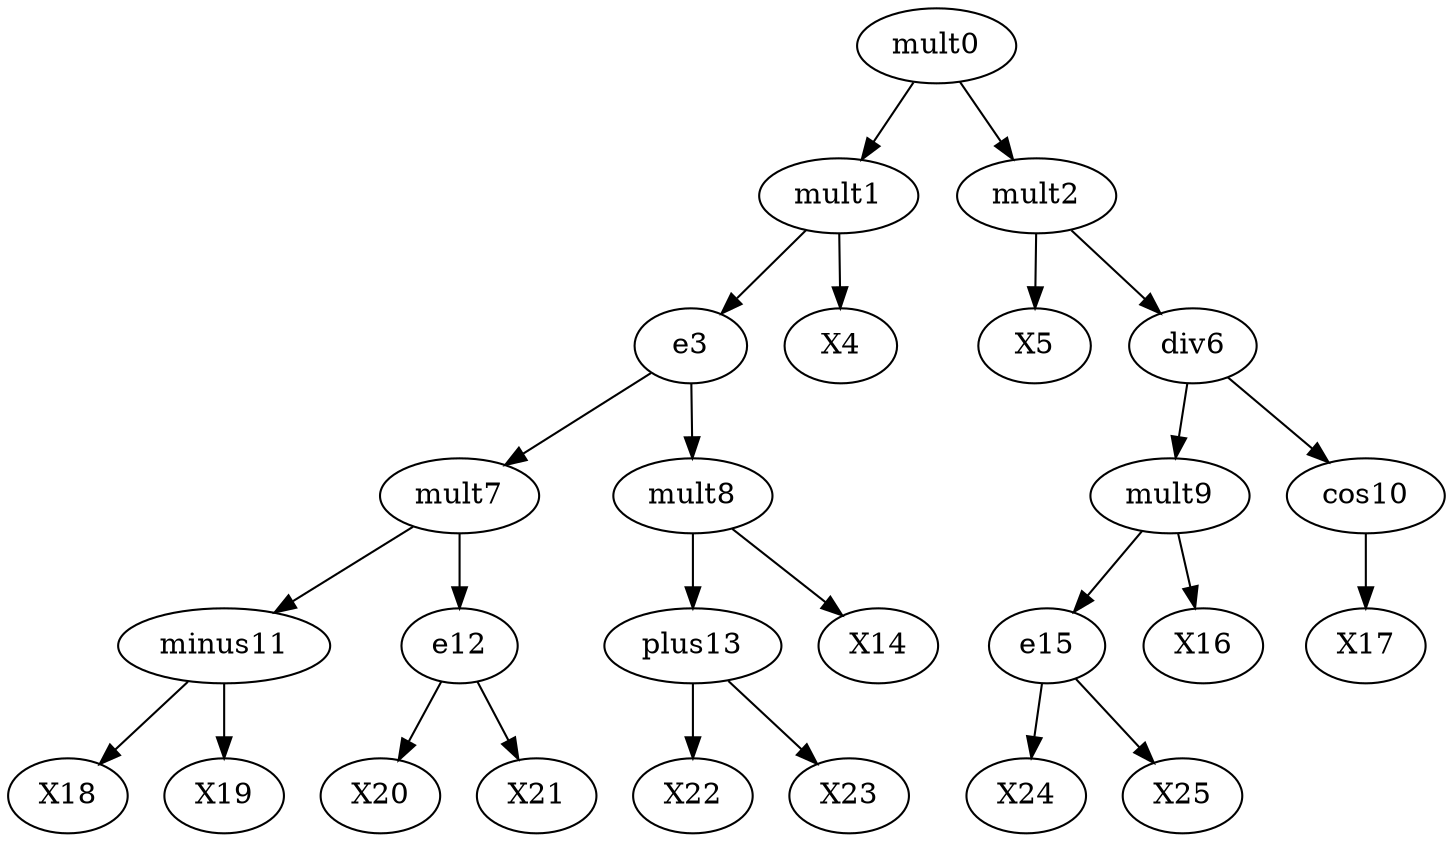 digraph T {
	mult0 -> mult1;
	mult0 -> mult2;
	mult1 -> e3;
	mult1 -> X4;
	mult2 -> X5;
	mult2 -> div6;
	e3 -> mult7;
	e3 -> mult8;
	div6 -> mult9;
	div6 -> cos10;
	mult7 -> minus11;
	mult7 -> e12;
	mult8 -> plus13;
	mult8 -> X14;
	mult9 -> e15;
	mult9 -> X16;
	cos10 -> X17;
	minus11 -> X18;
	minus11 -> X19;
	e12 -> X20;
	e12 -> X21;
	plus13 -> X22;
	plus13 -> X23;
	e15 -> X24;
	e15 -> X25;
}
